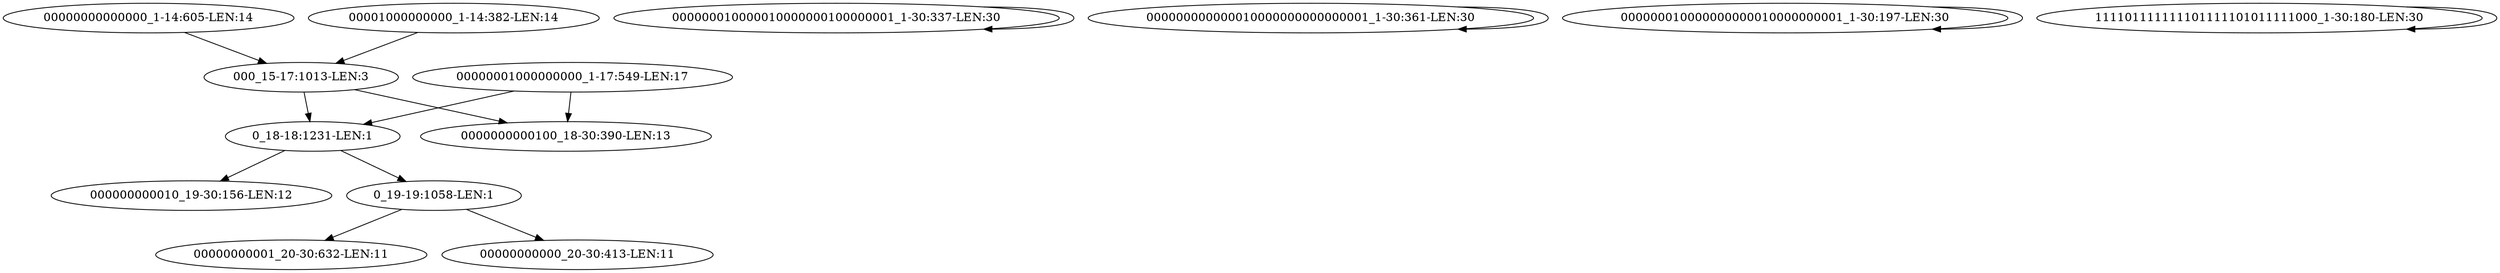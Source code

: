 digraph G {
    "0_18-18:1231-LEN:1" -> "000000000010_19-30:156-LEN:12";
    "0_18-18:1231-LEN:1" -> "0_19-19:1058-LEN:1";
    "0_19-19:1058-LEN:1" -> "00000000001_20-30:632-LEN:11";
    "0_19-19:1058-LEN:1" -> "00000000000_20-30:413-LEN:11";
    "000000010000010000000100000001_1-30:337-LEN:30" -> "000000010000010000000100000001_1-30:337-LEN:30";
    "00000000000000_1-14:605-LEN:14" -> "000_15-17:1013-LEN:3";
    "00001000000000_1-14:382-LEN:14" -> "000_15-17:1013-LEN:3";
    "000000000000010000000000000001_1-30:361-LEN:30" -> "000000000000010000000000000001_1-30:361-LEN:30";
    "000000010000000000010000000001_1-30:197-LEN:30" -> "000000010000000000010000000001_1-30:197-LEN:30";
    "00000001000000000_1-17:549-LEN:17" -> "0_18-18:1231-LEN:1";
    "00000001000000000_1-17:549-LEN:17" -> "0000000000100_18-30:390-LEN:13";
    "000_15-17:1013-LEN:3" -> "0_18-18:1231-LEN:1";
    "000_15-17:1013-LEN:3" -> "0000000000100_18-30:390-LEN:13";
    "111101111111101111101011111000_1-30:180-LEN:30" -> "111101111111101111101011111000_1-30:180-LEN:30";
}
